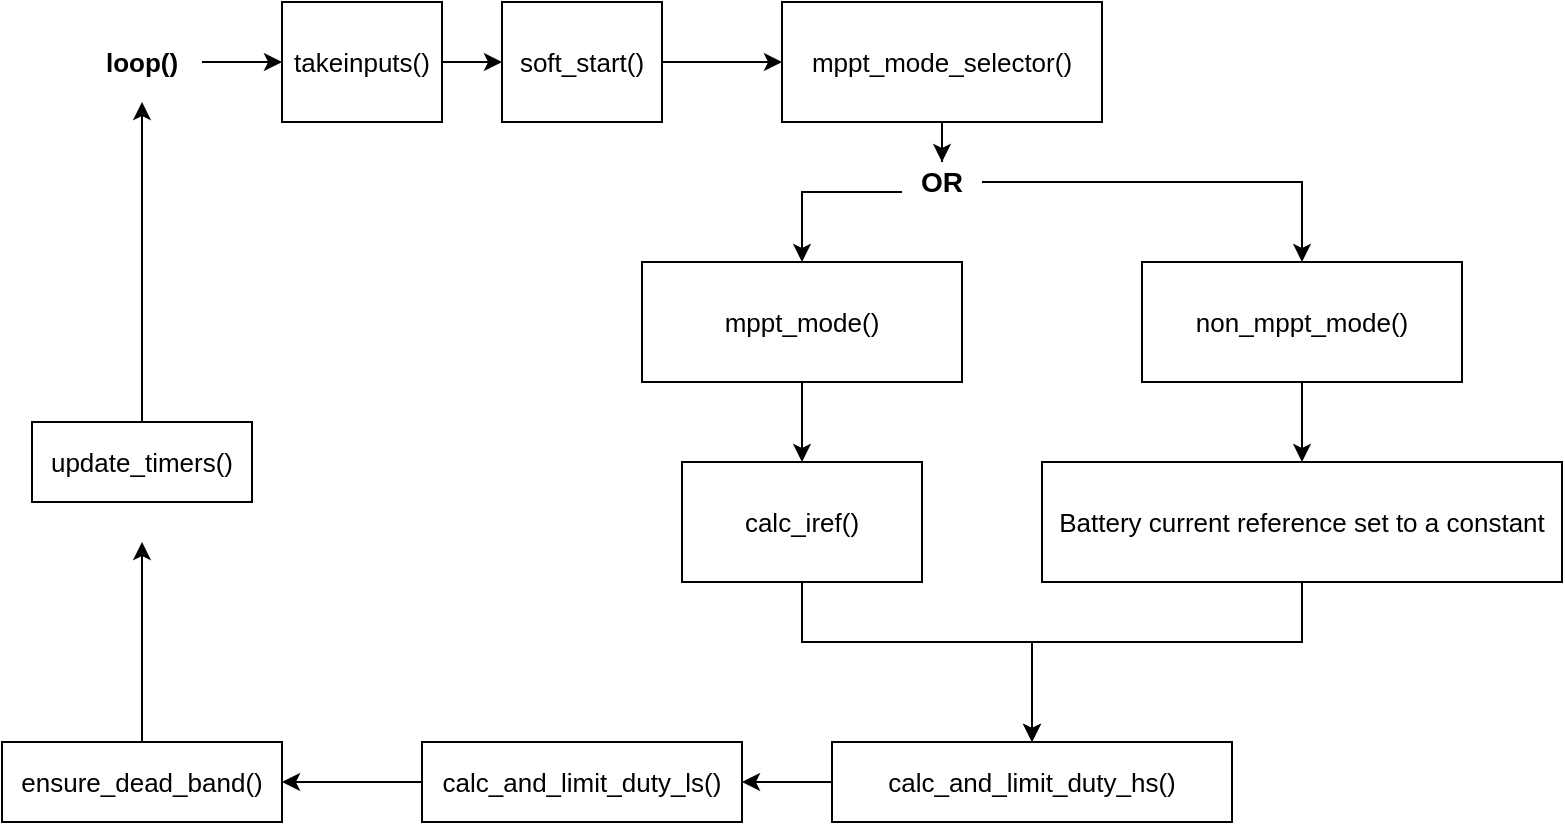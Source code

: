 <mxfile version="14.4.3" type="device"><diagram id="AXAQDcRZMA7uDVYsjdBf" name="Page-1"><mxGraphModel dx="1038" dy="523" grid="1" gridSize="10" guides="1" tooltips="1" connect="1" arrows="1" fold="1" page="1" pageScale="1" pageWidth="850" pageHeight="1100" math="0" shadow="0"><root><mxCell id="0"/><mxCell id="1" parent="0"/><mxCell id="Rd8zUdykMdqjf6n-uw1v-1" value="" style="edgeStyle=orthogonalEdgeStyle;rounded=0;orthogonalLoop=1;jettySize=auto;html=1;" edge="1" parent="1" source="Rd8zUdykMdqjf6n-uw1v-2" target="Rd8zUdykMdqjf6n-uw1v-4"><mxGeometry relative="1" as="geometry"/></mxCell><mxCell id="Rd8zUdykMdqjf6n-uw1v-2" value="&lt;b&gt;&lt;font style=&quot;font-size: 13px&quot;&gt;loop()&lt;/font&gt;&lt;/b&gt;" style="text;html=1;strokeColor=none;fillColor=none;align=center;verticalAlign=middle;whiteSpace=wrap;rounded=0;" vertex="1" parent="1"><mxGeometry x="50" y="60" width="60" height="40" as="geometry"/></mxCell><mxCell id="Rd8zUdykMdqjf6n-uw1v-3" value="" style="edgeStyle=orthogonalEdgeStyle;rounded=0;orthogonalLoop=1;jettySize=auto;html=1;" edge="1" parent="1" source="Rd8zUdykMdqjf6n-uw1v-4" target="Rd8zUdykMdqjf6n-uw1v-6"><mxGeometry relative="1" as="geometry"/></mxCell><mxCell id="Rd8zUdykMdqjf6n-uw1v-4" value="&lt;font style=&quot;font-size: 13px&quot;&gt;takeinputs()&lt;/font&gt;" style="whiteSpace=wrap;html=1;" vertex="1" parent="1"><mxGeometry x="150" y="50" width="80" height="60" as="geometry"/></mxCell><mxCell id="Rd8zUdykMdqjf6n-uw1v-5" value="" style="edgeStyle=orthogonalEdgeStyle;rounded=0;orthogonalLoop=1;jettySize=auto;html=1;entryX=0;entryY=0.5;entryDx=0;entryDy=0;" edge="1" parent="1" source="Rd8zUdykMdqjf6n-uw1v-6" target="Rd8zUdykMdqjf6n-uw1v-12"><mxGeometry relative="1" as="geometry"><mxPoint x="370" y="80" as="targetPoint"/></mxGeometry></mxCell><mxCell id="Rd8zUdykMdqjf6n-uw1v-6" value="&lt;font style=&quot;font-size: 13px&quot;&gt;soft_start()&lt;/font&gt;" style="whiteSpace=wrap;html=1;" vertex="1" parent="1"><mxGeometry x="260" y="50" width="80" height="60" as="geometry"/></mxCell><mxCell id="Rd8zUdykMdqjf6n-uw1v-59" style="edgeStyle=orthogonalEdgeStyle;rounded=0;orthogonalLoop=1;jettySize=auto;html=1;exitX=0.5;exitY=1;exitDx=0;exitDy=0;entryX=0.5;entryY=0;entryDx=0;entryDy=0;" edge="1" parent="1" source="Rd8zUdykMdqjf6n-uw1v-12" target="Rd8zUdykMdqjf6n-uw1v-19"><mxGeometry relative="1" as="geometry"/></mxCell><mxCell id="Rd8zUdykMdqjf6n-uw1v-60" style="edgeStyle=orthogonalEdgeStyle;rounded=0;orthogonalLoop=1;jettySize=auto;html=1;exitX=0.5;exitY=1;exitDx=0;exitDy=0;entryX=0.5;entryY=0;entryDx=0;entryDy=0;" edge="1" parent="1" source="Rd8zUdykMdqjf6n-uw1v-32" target="Rd8zUdykMdqjf6n-uw1v-20"><mxGeometry relative="1" as="geometry"><Array as="points"><mxPoint x="480" y="140"/><mxPoint x="660" y="140"/></Array></mxGeometry></mxCell><mxCell id="Rd8zUdykMdqjf6n-uw1v-12" value="&lt;font style=&quot;font-size: 13px&quot;&gt;mppt_mode_selector()&lt;/font&gt;" style="whiteSpace=wrap;html=1;" vertex="1" parent="1"><mxGeometry x="400" y="50" width="160" height="60" as="geometry"/></mxCell><mxCell id="Rd8zUdykMdqjf6n-uw1v-36" value="" style="edgeStyle=orthogonalEdgeStyle;rounded=0;orthogonalLoop=1;jettySize=auto;html=1;" edge="1" parent="1" source="Rd8zUdykMdqjf6n-uw1v-19" target="Rd8zUdykMdqjf6n-uw1v-35"><mxGeometry relative="1" as="geometry"/></mxCell><mxCell id="Rd8zUdykMdqjf6n-uw1v-19" value="&lt;font style=&quot;font-size: 13px&quot;&gt;mppt_mode()&lt;/font&gt;" style="whiteSpace=wrap;html=1;" vertex="1" parent="1"><mxGeometry x="330" y="180" width="160" height="60" as="geometry"/></mxCell><mxCell id="Rd8zUdykMdqjf6n-uw1v-62" value="" style="edgeStyle=orthogonalEdgeStyle;rounded=0;orthogonalLoop=1;jettySize=auto;html=1;" edge="1" parent="1" source="Rd8zUdykMdqjf6n-uw1v-20" target="Rd8zUdykMdqjf6n-uw1v-37"><mxGeometry relative="1" as="geometry"/></mxCell><mxCell id="Rd8zUdykMdqjf6n-uw1v-20" value="&lt;font style=&quot;font-size: 13px&quot;&gt;non_mppt_mode()&lt;/font&gt;" style="whiteSpace=wrap;html=1;" vertex="1" parent="1"><mxGeometry x="580" y="180" width="160" height="60" as="geometry"/></mxCell><mxCell id="Rd8zUdykMdqjf6n-uw1v-40" value="" style="edgeStyle=orthogonalEdgeStyle;rounded=0;orthogonalLoop=1;jettySize=auto;html=1;" edge="1" parent="1" source="Rd8zUdykMdqjf6n-uw1v-35" target="Rd8zUdykMdqjf6n-uw1v-39"><mxGeometry relative="1" as="geometry"><Array as="points"><mxPoint x="410" y="370"/><mxPoint x="525" y="370"/></Array></mxGeometry></mxCell><mxCell id="Rd8zUdykMdqjf6n-uw1v-35" value="&lt;font style=&quot;font-size: 13px&quot;&gt;calc_iref()&lt;/font&gt;" style="whiteSpace=wrap;html=1;" vertex="1" parent="1"><mxGeometry x="350" y="280" width="120" height="60" as="geometry"/></mxCell><mxCell id="Rd8zUdykMdqjf6n-uw1v-63" value="" style="edgeStyle=orthogonalEdgeStyle;rounded=0;orthogonalLoop=1;jettySize=auto;html=1;" edge="1" parent="1" source="Rd8zUdykMdqjf6n-uw1v-37" target="Rd8zUdykMdqjf6n-uw1v-39"><mxGeometry relative="1" as="geometry"><Array as="points"><mxPoint x="660" y="370"/><mxPoint x="525" y="370"/></Array></mxGeometry></mxCell><mxCell id="Rd8zUdykMdqjf6n-uw1v-37" value="&lt;span style=&quot;font-size: 13px&quot;&gt;Battery current reference set to a constant&lt;/span&gt;" style="whiteSpace=wrap;html=1;" vertex="1" parent="1"><mxGeometry x="530" y="280" width="260" height="60" as="geometry"/></mxCell><mxCell id="Rd8zUdykMdqjf6n-uw1v-43" value="" style="edgeStyle=orthogonalEdgeStyle;rounded=0;orthogonalLoop=1;jettySize=auto;html=1;" edge="1" parent="1" source="Rd8zUdykMdqjf6n-uw1v-39" target="Rd8zUdykMdqjf6n-uw1v-42"><mxGeometry relative="1" as="geometry"/></mxCell><mxCell id="Rd8zUdykMdqjf6n-uw1v-39" value="&lt;font&gt;&lt;span style=&quot;font-size: 13px&quot;&gt;calc_and_limit_duty_hs()&lt;/span&gt;&lt;br&gt;&lt;/font&gt;" style="whiteSpace=wrap;html=1;" vertex="1" parent="1"><mxGeometry x="425" y="420" width="200" height="40" as="geometry"/></mxCell><mxCell id="Rd8zUdykMdqjf6n-uw1v-46" value="" style="edgeStyle=orthogonalEdgeStyle;rounded=0;orthogonalLoop=1;jettySize=auto;html=1;" edge="1" parent="1" source="Rd8zUdykMdqjf6n-uw1v-42"><mxGeometry relative="1" as="geometry"><mxPoint x="150" y="440" as="targetPoint"/></mxGeometry></mxCell><mxCell id="Rd8zUdykMdqjf6n-uw1v-42" value="&lt;font&gt;&lt;span style=&quot;font-size: 13px&quot;&gt;calc_and_limit_duty_ls()&lt;/span&gt;&lt;br&gt;&lt;/font&gt;" style="whiteSpace=wrap;html=1;" vertex="1" parent="1"><mxGeometry x="220" y="420" width="160" height="40" as="geometry"/></mxCell><mxCell id="Rd8zUdykMdqjf6n-uw1v-48" value="" style="edgeStyle=orthogonalEdgeStyle;rounded=0;orthogonalLoop=1;jettySize=auto;html=1;" edge="1" parent="1"><mxGeometry relative="1" as="geometry"><mxPoint x="80" y="420" as="sourcePoint"/><mxPoint x="80" y="320" as="targetPoint"/></mxGeometry></mxCell><mxCell id="Rd8zUdykMdqjf6n-uw1v-45" value="&lt;font&gt;&lt;span style=&quot;font-size: 13px&quot;&gt;ensure_dead_band()&lt;/span&gt;&lt;br&gt;&lt;/font&gt;" style="whiteSpace=wrap;html=1;" vertex="1" parent="1"><mxGeometry x="10" y="420" width="140" height="40" as="geometry"/></mxCell><mxCell id="Rd8zUdykMdqjf6n-uw1v-49" style="edgeStyle=orthogonalEdgeStyle;rounded=0;orthogonalLoop=1;jettySize=auto;html=1;exitX=0.5;exitY=0;exitDx=0;exitDy=0;entryX=0.5;entryY=1;entryDx=0;entryDy=0;" edge="1" parent="1" source="Rd8zUdykMdqjf6n-uw1v-47" target="Rd8zUdykMdqjf6n-uw1v-2"><mxGeometry relative="1" as="geometry"/></mxCell><mxCell id="Rd8zUdykMdqjf6n-uw1v-47" value="&lt;font&gt;&lt;span style=&quot;font-size: 13px&quot;&gt;update_timers()&lt;/span&gt;&lt;br&gt;&lt;/font&gt;" style="whiteSpace=wrap;html=1;" vertex="1" parent="1"><mxGeometry x="25" y="260" width="110" height="40" as="geometry"/></mxCell><mxCell id="Rd8zUdykMdqjf6n-uw1v-50" style="edgeStyle=orthogonalEdgeStyle;rounded=0;orthogonalLoop=1;jettySize=auto;html=1;exitX=0.5;exitY=1;exitDx=0;exitDy=0;" edge="1" parent="1" source="Rd8zUdykMdqjf6n-uw1v-32" target="Rd8zUdykMdqjf6n-uw1v-32"><mxGeometry relative="1" as="geometry"/></mxCell><mxCell id="Rd8zUdykMdqjf6n-uw1v-52" style="edgeStyle=orthogonalEdgeStyle;rounded=0;orthogonalLoop=1;jettySize=auto;html=1;exitX=0.5;exitY=1;exitDx=0;exitDy=0;" edge="1" parent="1" source="Rd8zUdykMdqjf6n-uw1v-32" target="Rd8zUdykMdqjf6n-uw1v-32"><mxGeometry relative="1" as="geometry"/></mxCell><mxCell id="Rd8zUdykMdqjf6n-uw1v-55" style="edgeStyle=orthogonalEdgeStyle;rounded=0;orthogonalLoop=1;jettySize=auto;html=1;exitX=0.5;exitY=1;exitDx=0;exitDy=0;" edge="1" parent="1" source="Rd8zUdykMdqjf6n-uw1v-32" target="Rd8zUdykMdqjf6n-uw1v-32"><mxGeometry relative="1" as="geometry"/></mxCell><mxCell id="Rd8zUdykMdqjf6n-uw1v-32" value="&lt;b&gt;&lt;font style=&quot;font-size: 14px&quot;&gt;OR&lt;/font&gt;&lt;/b&gt;" style="text;html=1;align=center;verticalAlign=middle;whiteSpace=wrap;rounded=0;fillColor=#ffffff;" vertex="1" parent="1"><mxGeometry x="460" y="130" width="40" height="20" as="geometry"/></mxCell><mxCell id="Rd8zUdykMdqjf6n-uw1v-61" style="edgeStyle=orthogonalEdgeStyle;rounded=0;orthogonalLoop=1;jettySize=auto;html=1;exitX=0.5;exitY=1;exitDx=0;exitDy=0;entryX=0.5;entryY=0;entryDx=0;entryDy=0;" edge="1" parent="1" source="Rd8zUdykMdqjf6n-uw1v-12" target="Rd8zUdykMdqjf6n-uw1v-32"><mxGeometry relative="1" as="geometry"><mxPoint x="480" y="110" as="sourcePoint"/><mxPoint x="730" y="160" as="targetPoint"/></mxGeometry></mxCell></root></mxGraphModel></diagram></mxfile>